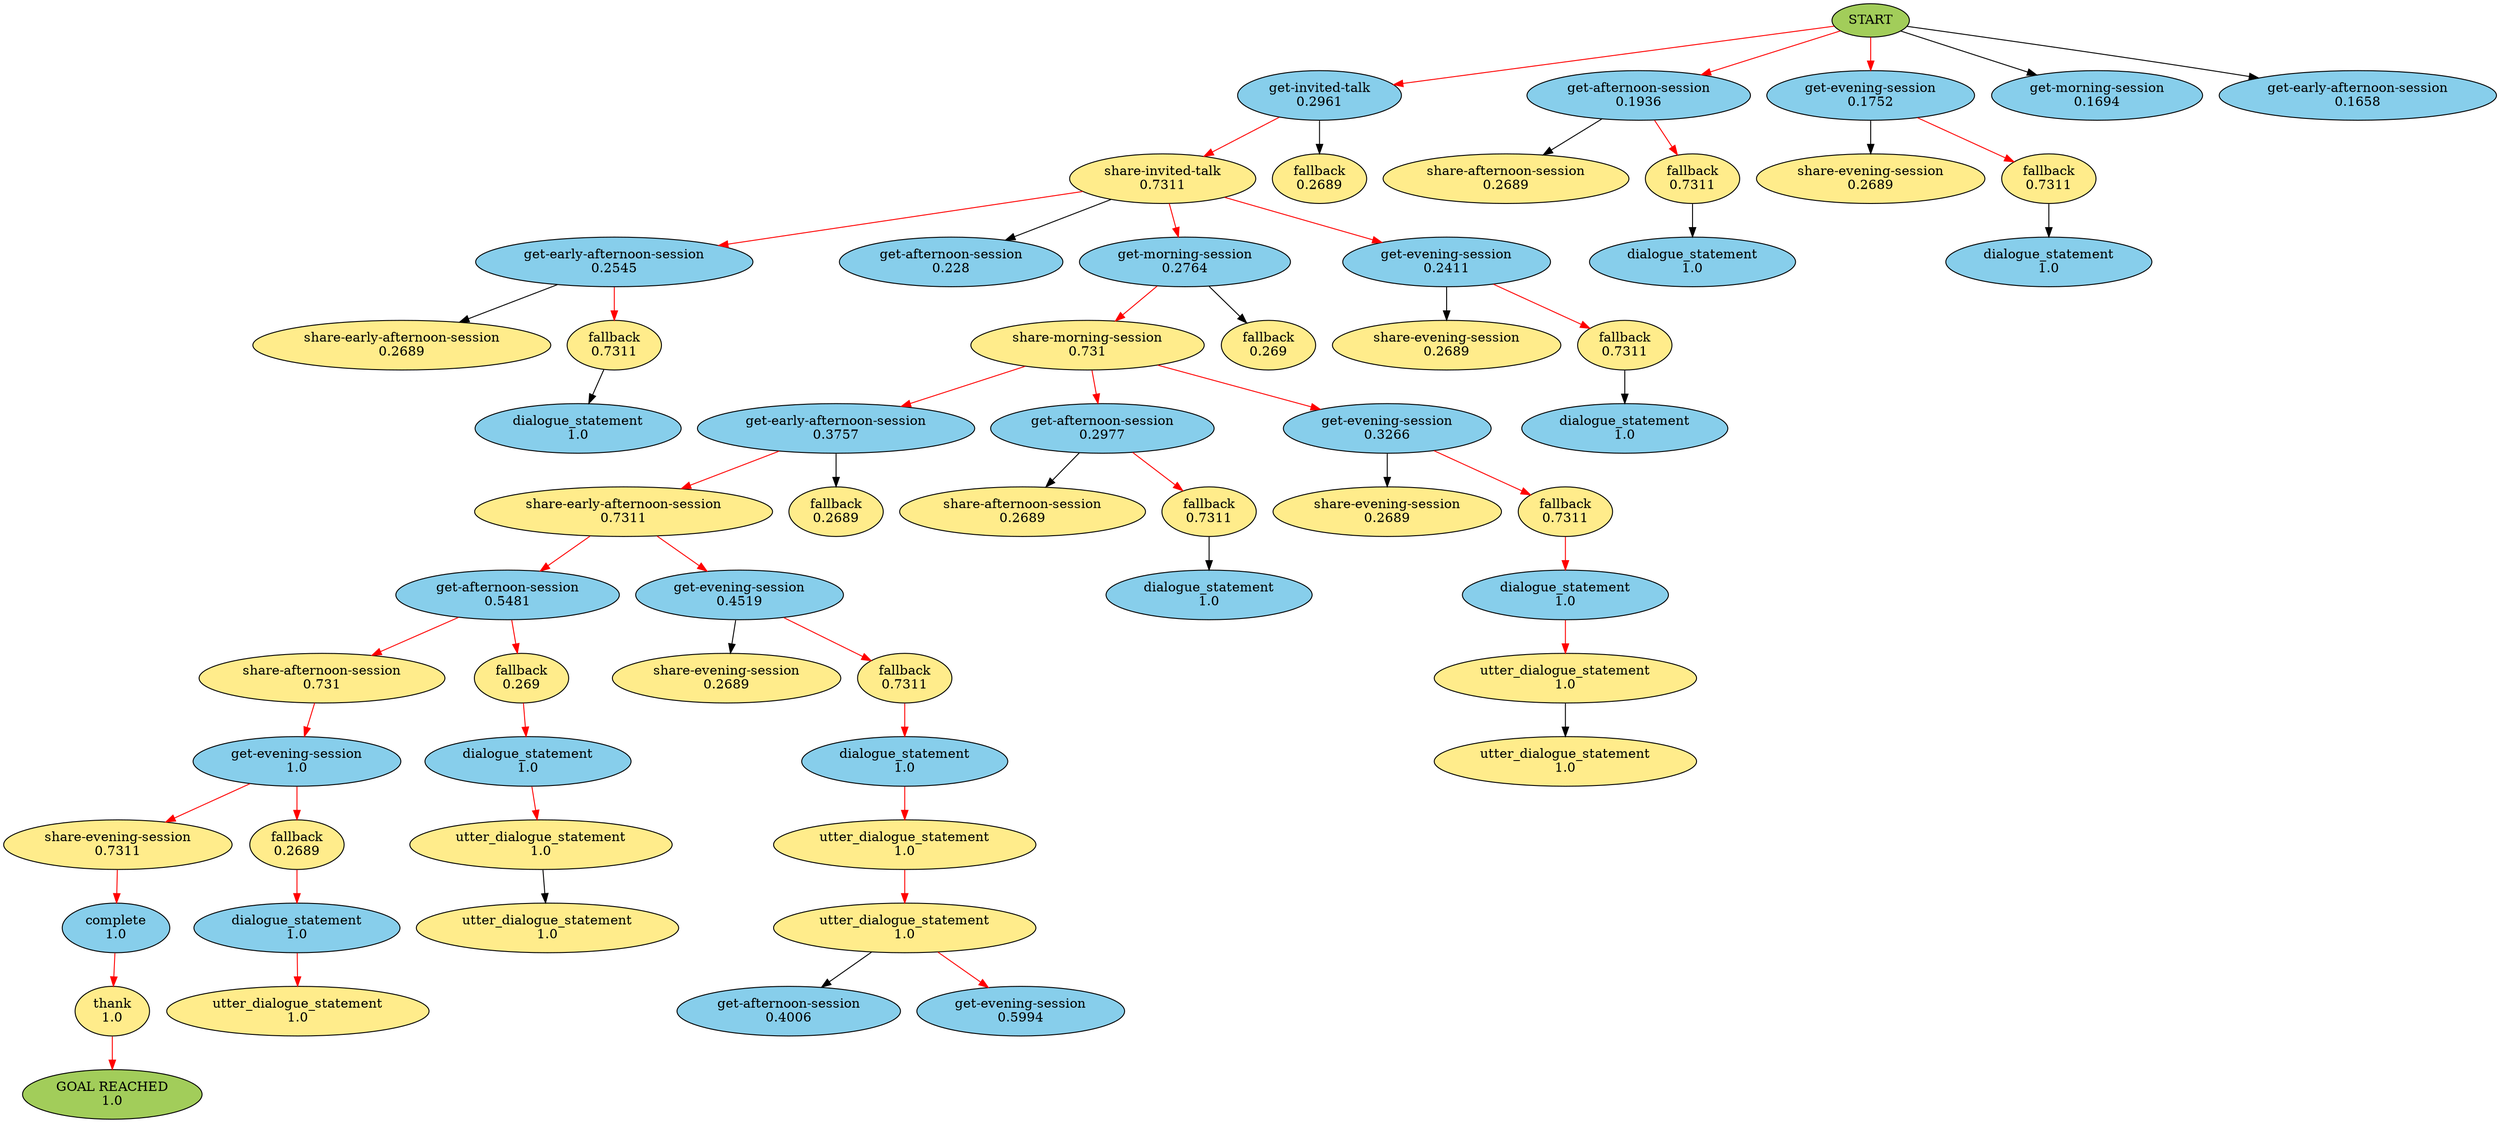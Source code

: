 digraph {
	0 [label=START fillcolor=darkolivegreen3 style=filled]
	1 [label="get-invited-talk
0.2961" fillcolor=skyblue style=filled]
	0 -> 1 [color=red]
	2 [label="get-afternoon-session
0.1936" fillcolor=skyblue style=filled]
	0 -> 2 [color=red]
	3 [label="get-evening-session
0.1752" fillcolor=skyblue style=filled]
	0 -> 3 [color=red]
	4 [label="get-morning-session
0.1694" fillcolor=skyblue style=filled]
	0 -> 4 [color=black]
	5 [label="get-early-afternoon-session
0.1658" fillcolor=skyblue style=filled]
	0 -> 5 [color=black]
	6 [label="share-invited-talk
0.7311" fillcolor=lightgoldenrod1 style=filled]
	1 -> 6 [color=red]
	7 [label="fallback
0.2689" fillcolor=lightgoldenrod1 style=filled]
	1 -> 7 [color=black]
	8 [label="share-afternoon-session
0.2689" fillcolor=lightgoldenrod1 style=filled]
	2 -> 8 [color=black]
	9 [label="fallback
0.7311" fillcolor=lightgoldenrod1 style=filled]
	2 -> 9 [color=red]
	10 [label="share-evening-session
0.2689" fillcolor=lightgoldenrod1 style=filled]
	3 -> 10 [color=black]
	11 [label="fallback
0.7311" fillcolor=lightgoldenrod1 style=filled]
	3 -> 11 [color=red]
	12 [label="get-early-afternoon-session
0.2545" fillcolor=skyblue style=filled]
	6 -> 12 [color=red]
	13 [label="get-afternoon-session
0.228" fillcolor=skyblue style=filled]
	6 -> 13 [color=black]
	14 [label="get-morning-session
0.2764" fillcolor=skyblue style=filled]
	6 -> 14 [color=red]
	15 [label="get-evening-session
0.2411" fillcolor=skyblue style=filled]
	6 -> 15 [color=red]
	16 [label="dialogue_statement
1.0" fillcolor=skyblue style=filled]
	9 -> 16 [color=black]
	17 [label="dialogue_statement
1.0" fillcolor=skyblue style=filled]
	11 -> 17 [color=black]
	18 [label="share-morning-session
0.731" fillcolor=lightgoldenrod1 style=filled]
	14 -> 18 [color=red]
	19 [label="fallback
0.269" fillcolor=lightgoldenrod1 style=filled]
	14 -> 19 [color=black]
	20 [label="share-early-afternoon-session
0.2689" fillcolor=lightgoldenrod1 style=filled]
	12 -> 20 [color=black]
	21 [label="fallback
0.7311" fillcolor=lightgoldenrod1 style=filled]
	12 -> 21 [color=red]
	22 [label="share-evening-session
0.2689" fillcolor=lightgoldenrod1 style=filled]
	15 -> 22 [color=black]
	23 [label="fallback
0.7311" fillcolor=lightgoldenrod1 style=filled]
	15 -> 23 [color=red]
	24 [label="get-early-afternoon-session
0.3757" fillcolor=skyblue style=filled]
	18 -> 24 [color=red]
	25 [label="get-afternoon-session
0.2977" fillcolor=skyblue style=filled]
	18 -> 25 [color=red]
	26 [label="get-evening-session
0.3266" fillcolor=skyblue style=filled]
	18 -> 26 [color=red]
	27 [label="dialogue_statement
1.0" fillcolor=skyblue style=filled]
	21 -> 27 [color=black]
	28 [label="dialogue_statement
1.0" fillcolor=skyblue style=filled]
	23 -> 28 [color=black]
	29 [label="share-early-afternoon-session
0.7311" fillcolor=lightgoldenrod1 style=filled]
	24 -> 29 [color=red]
	30 [label="fallback
0.2689" fillcolor=lightgoldenrod1 style=filled]
	24 -> 30 [color=black]
	31 [label="share-evening-session
0.2689" fillcolor=lightgoldenrod1 style=filled]
	26 -> 31 [color=black]
	32 [label="fallback
0.7311" fillcolor=lightgoldenrod1 style=filled]
	26 -> 32 [color=red]
	33 [label="share-afternoon-session
0.2689" fillcolor=lightgoldenrod1 style=filled]
	25 -> 33 [color=black]
	34 [label="fallback
0.7311" fillcolor=lightgoldenrod1 style=filled]
	25 -> 34 [color=red]
	35 [label="get-afternoon-session
0.5481" fillcolor=skyblue style=filled]
	29 -> 35 [color=red]
	36 [label="get-evening-session
0.4519" fillcolor=skyblue style=filled]
	29 -> 36 [color=red]
	37 [label="dialogue_statement
1.0" fillcolor=skyblue style=filled]
	32 -> 37 [color=red]
	38 [label="dialogue_statement
1.0" fillcolor=skyblue style=filled]
	34 -> 38 [color=black]
	39 [label="utter_dialogue_statement
1.0" fillcolor=lightgoldenrod1 style=filled]
	37 -> 39 [color=red]
	40 [label="share-afternoon-session
0.731" fillcolor=lightgoldenrod1 style=filled]
	35 -> 40 [color=red]
	41 [label="fallback
0.269" fillcolor=lightgoldenrod1 style=filled]
	35 -> 41 [color=red]
	42 [label="share-evening-session
0.2689" fillcolor=lightgoldenrod1 style=filled]
	36 -> 42 [color=black]
	43 [label="fallback
0.7311" fillcolor=lightgoldenrod1 style=filled]
	36 -> 43 [color=red]
	44 [label="utter_dialogue_statement
1.0" fillcolor=lightgoldenrod1 style=filled]
	39 -> 44 [color=black]
	45 [label="get-evening-session
1.0" fillcolor=skyblue style=filled]
	40 -> 45 [color=red]
	46 [label="dialogue_statement
1.0" fillcolor=skyblue style=filled]
	43 -> 46 [color=red]
	47 [label="dialogue_statement
1.0" fillcolor=skyblue style=filled]
	41 -> 47 [color=red]
	48 [label="utter_dialogue_statement
1.0" fillcolor=lightgoldenrod1 style=filled]
	46 -> 48 [color=red]
	49 [label="utter_dialogue_statement
1.0" fillcolor=lightgoldenrod1 style=filled]
	47 -> 49 [color=red]
	50 [label="share-evening-session
0.7311" fillcolor=lightgoldenrod1 style=filled]
	45 -> 50 [color=red]
	51 [label="fallback
0.2689" fillcolor=lightgoldenrod1 style=filled]
	45 -> 51 [color=red]
	52 [label="utter_dialogue_statement
1.0" fillcolor=lightgoldenrod1 style=filled]
	48 -> 52 [color=red]
	53 [label="utter_dialogue_statement
1.0" fillcolor=lightgoldenrod1 style=filled]
	49 -> 53 [color=black]
	54 [label="complete
1.0" fillcolor=skyblue style=filled]
	50 -> 54 [color=red]
	55 [label="dialogue_statement
1.0" fillcolor=skyblue style=filled]
	51 -> 55 [color=red]
	56 [label="get-afternoon-session
0.4006" fillcolor=skyblue style=filled]
	52 -> 56 [color=black]
	57 [label="get-evening-session
0.5994" fillcolor=skyblue style=filled]
	52 -> 57 [color=red]
	58 [label="thank
1.0" fillcolor=lightgoldenrod1 style=filled]
	54 -> 58 [color=red]
	59 [label="utter_dialogue_statement
1.0" fillcolor=lightgoldenrod1 style=filled]
	55 -> 59 [color=red]
	60 [label="GOAL REACHED
1.0" fillcolor=darkolivegreen3 style=filled]
	58 -> 60 [color=red]
}

